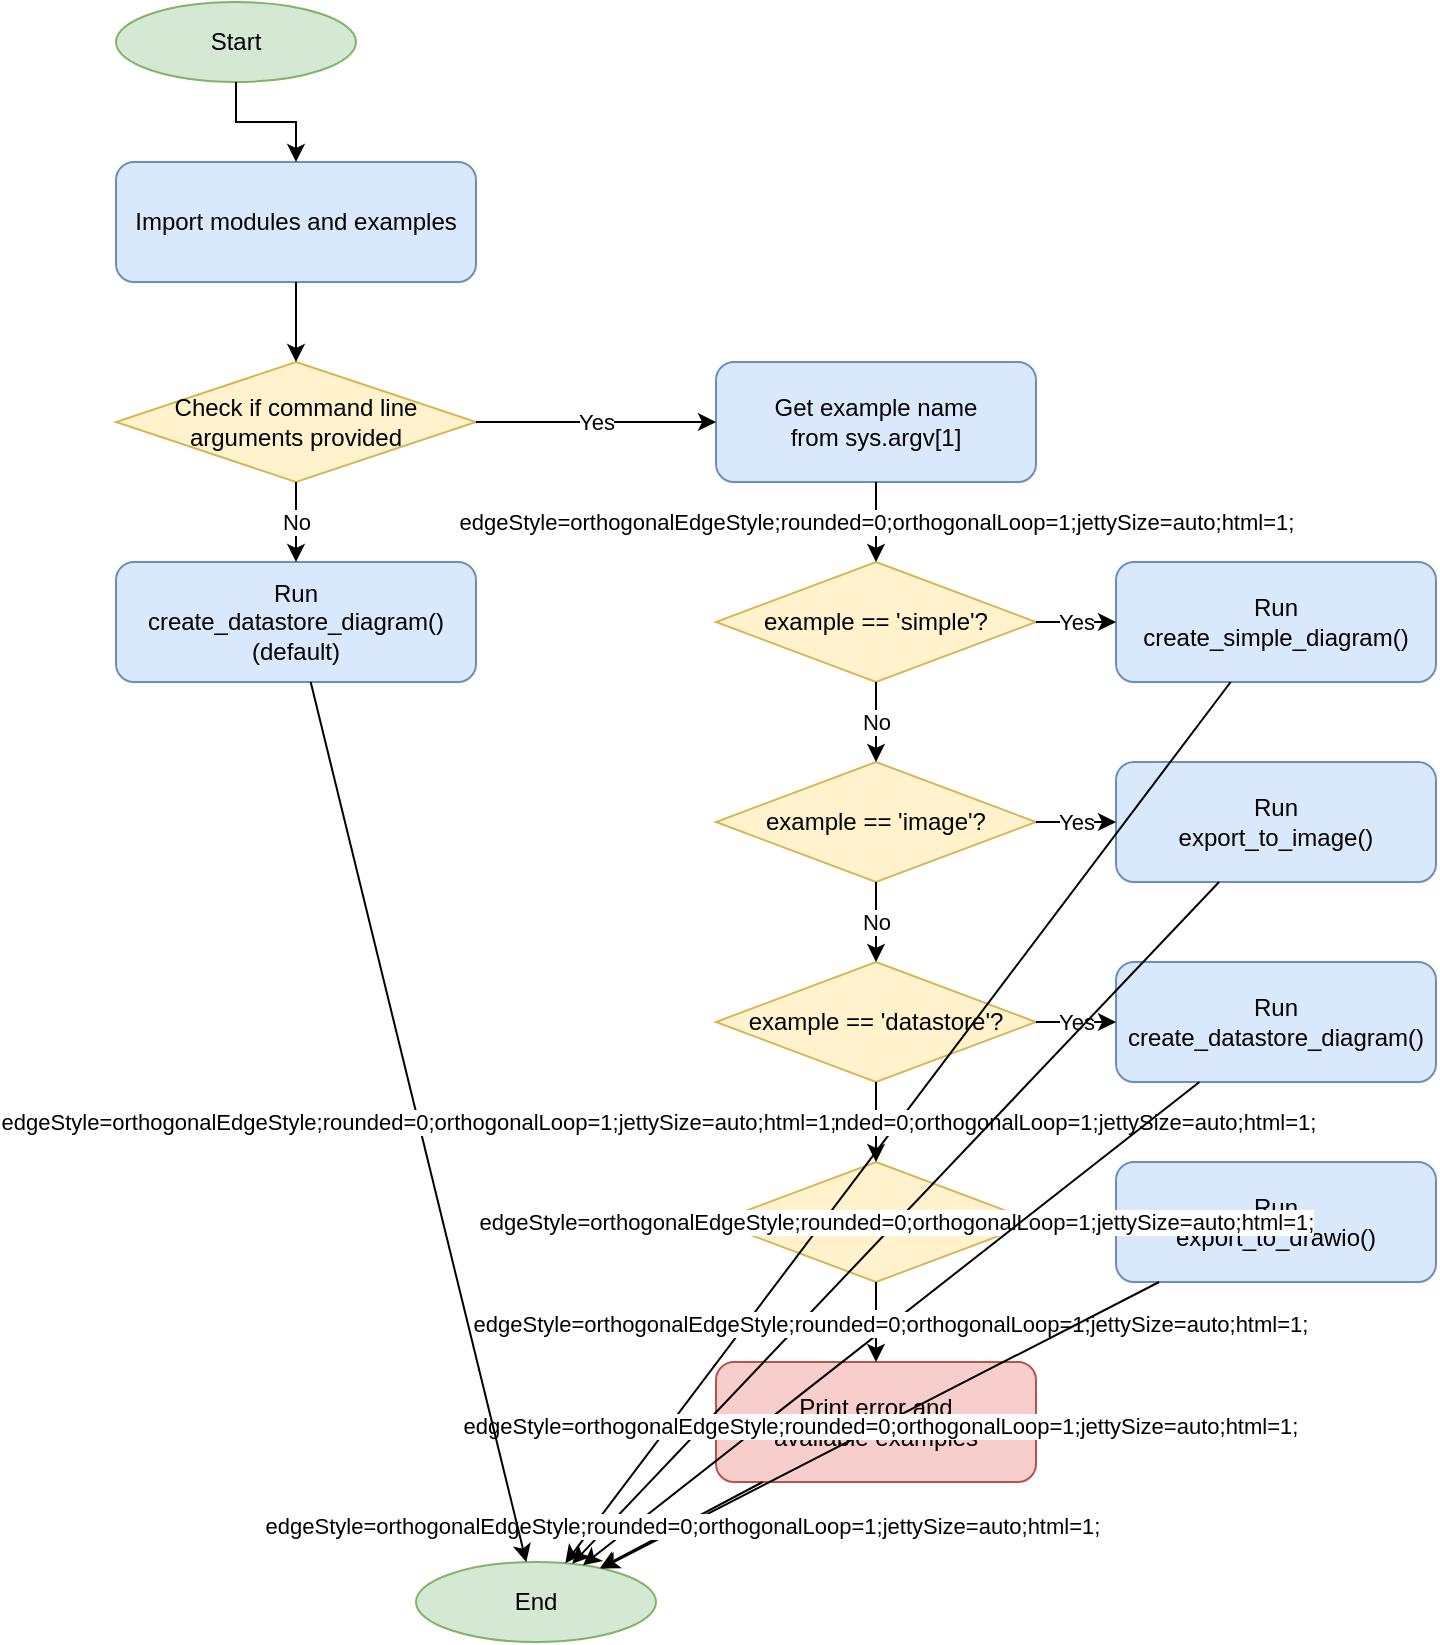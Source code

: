 <?xml version="1.0" encoding="UTF-8"?>
<mxfile version="21.1.2" type="device">
  <diagram id="diagram-id" name="main.py Program Flow">
    <mxGraphModel dx="1326" dy="798" grid="1" gridSize="10" guides="1" tooltips="1" connect="1" arrows="1" fold="1" page="1" pageScale="1" pageWidth="850" pageHeight="1100">
      <root>
  <mxCell id="0"/>
  <mxCell id="1" parent="0"/>
  <mxCell id="node_1" value="Start" style="ellipse;whiteSpace=wrap;html=1;fillColor=#d5e8d4;strokeColor=#82b366;" parent="1" vertex="1">
    <mxGeometry x="300" y="40" width="120" height="40" as="geometry"/>
  </mxCell>
  <mxCell id="node_2" value="Import modules and examples" style="rounded=1;whiteSpace=wrap;html=1;fillColor=#dae8fc;strokeColor=#6c8ebf;" parent="1" vertex="1">
    <mxGeometry x="300" y="120" width="180" height="60" as="geometry"/>
  </mxCell>
  <mxCell id="node_3" value="Check if command line&#10;arguments provided" style="rhombus;whiteSpace=wrap;html=1;fillColor=#fff2cc;strokeColor=#d6b656;" parent="1" vertex="1">
    <mxGeometry x="300" y="220" width="180" height="60" as="geometry"/>
  </mxCell>
  <mxCell id="node_4" value="Get example name&#10;from sys.argv[1]" style="rounded=1;whiteSpace=wrap;html=1;fillColor=#dae8fc;strokeColor=#6c8ebf;" parent="1" vertex="1">
    <mxGeometry x="600" y="220" width="160" height="60" as="geometry"/>
  </mxCell>
  <mxCell id="node_5" value="example == 'simple'?" style="rhombus;whiteSpace=wrap;html=1;fillColor=#fff2cc;strokeColor=#d6b656;" parent="1" vertex="1">
    <mxGeometry x="600" y="320" width="160" height="60" as="geometry"/>
  </mxCell>
  <mxCell id="node_6" value="Run&#10;create_simple_diagram()" style="rounded=1;whiteSpace=wrap;html=1;fillColor=#dae8fc;strokeColor=#6c8ebf;" parent="1" vertex="1">
    <mxGeometry x="800" y="320" width="160" height="60" as="geometry"/>
  </mxCell>
  <mxCell id="node_7" value="example == 'image'?" style="rhombus;whiteSpace=wrap;html=1;fillColor=#fff2cc;strokeColor=#d6b656;" parent="1" vertex="1">
    <mxGeometry x="600" y="420" width="160" height="60" as="geometry"/>
  </mxCell>
  <mxCell id="node_8" value="Run&#10;export_to_image()" style="rounded=1;whiteSpace=wrap;html=1;fillColor=#dae8fc;strokeColor=#6c8ebf;" parent="1" vertex="1">
    <mxGeometry x="800" y="420" width="160" height="60" as="geometry"/>
  </mxCell>
  <mxCell id="node_9" value="example == 'datastore'?" style="rhombus;whiteSpace=wrap;html=1;fillColor=#fff2cc;strokeColor=#d6b656;" parent="1" vertex="1">
    <mxGeometry x="600" y="520" width="160" height="60" as="geometry"/>
  </mxCell>
  <mxCell id="node_10" value="Run&#10;create_datastore_diagram()" style="rounded=1;whiteSpace=wrap;html=1;fillColor=#dae8fc;strokeColor=#6c8ebf;" parent="1" vertex="1">
    <mxGeometry x="800" y="520" width="160" height="60" as="geometry"/>
  </mxCell>
  <mxCell id="node_11" value="example == 'drawio'?" style="rhombus;whiteSpace=wrap;html=1;fillColor=#fff2cc;strokeColor=#d6b656;" parent="1" vertex="1">
    <mxGeometry x="600" y="620" width="160" height="60" as="geometry"/>
  </mxCell>
  <mxCell id="node_12" value="Run&#10;export_to_drawio()" style="rounded=1;whiteSpace=wrap;html=1;fillColor=#dae8fc;strokeColor=#6c8ebf;" parent="1" vertex="1">
    <mxGeometry x="800" y="620" width="160" height="60" as="geometry"/>
  </mxCell>
  <mxCell id="node_13" value="Print error and&#10;available examples" style="rounded=1;whiteSpace=wrap;html=1;fillColor=#f8cecc;strokeColor=#b85450;" parent="1" vertex="1">
    <mxGeometry x="600" y="720" width="160" height="60" as="geometry"/>
  </mxCell>
  <mxCell id="node_14" value="Run&#10;create_datastore_diagram()&#10;(default)" style="rounded=1;whiteSpace=wrap;html=1;fillColor=#dae8fc;strokeColor=#6c8ebf;" parent="1" vertex="1">
    <mxGeometry x="300" y="320" width="180" height="60" as="geometry"/>
  </mxCell>
  <mxCell id="node_15" value="End" style="ellipse;whiteSpace=wrap;html=1;fillColor=#d5e8d4;strokeColor=#82b366;" parent="1" vertex="1">
    <mxGeometry x="450" y="820" width="120" height="40" as="geometry"/>
  </mxCell>
  <mxCell id="edge_16" style="edgeStyle=orthogonalEdgeStyle;rounded=0;orthogonalLoop=1;jettySize=auto;html=1;" parent="1" source="node_1" target="node_2" edge="1">
    <mxGeometry relative="1" as="geometry"/>
  </mxCell>
  <mxCell id="edge_17" style="edgeStyle=orthogonalEdgeStyle;rounded=0;orthogonalLoop=1;jettySize=auto;html=1;" parent="1" source="node_2" target="node_3" edge="1">
    <mxGeometry relative="1" as="geometry"/>
  </mxCell>
  <mxCell id="edge_18" value="Yes" style="edgeStyle=orthogonalEdgeStyle;rounded=0;orthogonalLoop=1;jettySize=auto;html=1;align=center;verticalAlign=middle;" parent="1" source="node_3" target="node_4" edge="1">
    <mxGeometry relative="1" as="geometry"/>
  </mxCell>
  <mxCell id="edge_19" value="No" style="edgeStyle=orthogonalEdgeStyle;rounded=0;orthogonalLoop=1;jettySize=auto;html=1;align=center;verticalAlign=middle;" parent="1" source="node_3" target="node_14" edge="1">
    <mxGeometry relative="1" as="geometry"/>
  </mxCell>
  <mxCell id="edge_20" value="edgeStyle=orthogonalEdgeStyle;rounded=0;orthogonalLoop=1;jettySize=auto;html=1;" style="endArrow=classic;html=1;rounded=0;" parent="1" source="node_4" target="node_5" edge="1">
    <mxGeometry relative="1" as="geometry"/>
  </mxCell>
  <mxCell id="edge_21" value="Yes" style="edgeStyle=orthogonalEdgeStyle;rounded=0;orthogonalLoop=1;jettySize=auto;html=1;align=center;verticalAlign=middle;" parent="1" source="node_5" target="node_6" edge="1">
    <mxGeometry relative="1" as="geometry"/>
  </mxCell>
  <mxCell id="edge_22" value="No" style="edgeStyle=orthogonalEdgeStyle;rounded=0;orthogonalLoop=1;jettySize=auto;html=1;align=center;verticalAlign=middle;" parent="1" source="node_5" target="node_7" edge="1">
    <mxGeometry relative="1" as="geometry"/>
  </mxCell>
  <mxCell id="edge_23" value="Yes" style="edgeStyle=orthogonalEdgeStyle;rounded=0;orthogonalLoop=1;jettySize=auto;html=1;align=center;verticalAlign=middle;" parent="1" source="node_7" target="node_8" edge="1">
    <mxGeometry relative="1" as="geometry"/>
  </mxCell>
  <mxCell id="edge_24" value="No" style="edgeStyle=orthogonalEdgeStyle;rounded=0;orthogonalLoop=1;jettySize=auto;html=1;align=center;verticalAlign=middle;" parent="1" source="node_7" target="node_9" edge="1">
    <mxGeometry relative="1" as="geometry"/>
  </mxCell>
  <mxCell id="edge_25" value="Yes" style="edgeStyle=orthogonalEdgeStyle;rounded=0;orthogonalLoop=1;jettySize=auto;html=1;align=center;verticalAlign=middle;" parent="1" source="node_9" target="node_10" edge="1">
    <mxGeometry relative="1" as="geometry"/>
  </mxCell>
  <mxCell id="edge_26" value="No" style="edgeStyle=orthogonalEdgeStyle;rounded=0;orthogonalLoop=1;jettySize=auto;html=1;align=center;verticalAlign=middle;" parent="1" source="node_9" target="node_11" edge="1">
    <mxGeometry relative="1" as="geometry"/>
  </mxCell>
  <mxCell id="edge_27" value="Yes" style="edgeStyle=orthogonalEdgeStyle;rounded=0;orthogonalLoop=1;jettySize=auto;html=1;align=center;verticalAlign=middle;" parent="1" source="node_11" target="node_12" edge="1">
    <mxGeometry relative="1" as="geometry"/>
  </mxCell>
  <mxCell id="edge_28" value="No" style="edgeStyle=orthogonalEdgeStyle;rounded=0;orthogonalLoop=1;jettySize=auto;html=1;align=center;verticalAlign=middle;" parent="1" source="node_11" target="node_13" edge="1">
    <mxGeometry relative="1" as="geometry"/>
  </mxCell>
  <mxCell id="edge_29" value="edgeStyle=orthogonalEdgeStyle;rounded=0;orthogonalLoop=1;jettySize=auto;html=1;" style="endArrow=classic;html=1;rounded=0;" parent="1" source="node_6" target="node_15" edge="1">
    <mxGeometry relative="1" as="geometry"/>
  </mxCell>
  <mxCell id="edge_30" value="edgeStyle=orthogonalEdgeStyle;rounded=0;orthogonalLoop=1;jettySize=auto;html=1;" style="endArrow=classic;html=1;rounded=0;" parent="1" source="node_8" target="node_15" edge="1">
    <mxGeometry relative="1" as="geometry"/>
  </mxCell>
  <mxCell id="edge_31" value="edgeStyle=orthogonalEdgeStyle;rounded=0;orthogonalLoop=1;jettySize=auto;html=1;" style="endArrow=classic;html=1;rounded=0;" parent="1" source="node_10" target="node_15" edge="1">
    <mxGeometry relative="1" as="geometry"/>
  </mxCell>
  <mxCell id="edge_32" value="edgeStyle=orthogonalEdgeStyle;rounded=0;orthogonalLoop=1;jettySize=auto;html=1;" style="endArrow=classic;html=1;rounded=0;" parent="1" source="node_12" target="node_15" edge="1">
    <mxGeometry relative="1" as="geometry"/>
  </mxCell>
  <mxCell id="edge_33" value="edgeStyle=orthogonalEdgeStyle;rounded=0;orthogonalLoop=1;jettySize=auto;html=1;" style="endArrow=classic;html=1;rounded=0;" parent="1" source="node_13" target="node_15" edge="1">
    <mxGeometry relative="1" as="geometry"/>
  </mxCell>
  <mxCell id="edge_34" value="edgeStyle=orthogonalEdgeStyle;rounded=0;orthogonalLoop=1;jettySize=auto;html=1;" style="endArrow=classic;html=1;rounded=0;" parent="1" source="node_14" target="node_15" edge="1">
    <mxGeometry relative="1" as="geometry"/>
  </mxCell>
</root>
    </mxGraphModel>
  </diagram>
</mxfile>